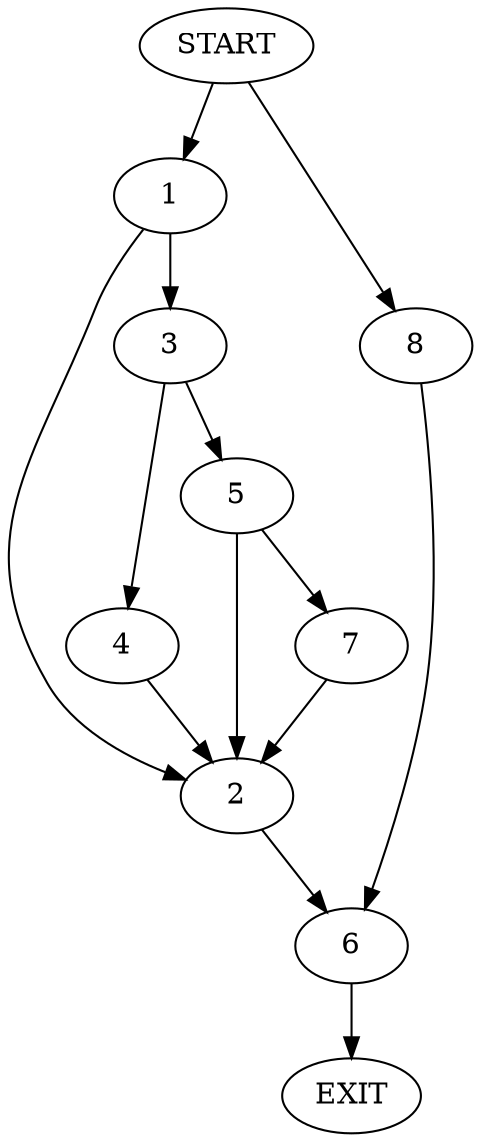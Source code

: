 digraph {
0 [label="START"]
9 [label="EXIT"]
0 -> 1
1 -> 2
1 -> 3
3 -> 4
3 -> 5
2 -> 6
5 -> 2
5 -> 7
4 -> 2
7 -> 2
6 -> 9
0 -> 8
8 -> 6
}
